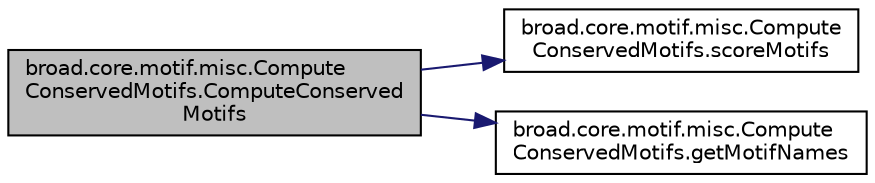digraph "broad.core.motif.misc.ComputeConservedMotifs.ComputeConservedMotifs"
{
  edge [fontname="Helvetica",fontsize="10",labelfontname="Helvetica",labelfontsize="10"];
  node [fontname="Helvetica",fontsize="10",shape=record];
  rankdir="LR";
  Node1 [label="broad.core.motif.misc.Compute\lConservedMotifs.ComputeConserved\lMotifs",height=0.2,width=0.4,color="black", fillcolor="grey75", style="filled" fontcolor="black"];
  Node1 -> Node2 [color="midnightblue",fontsize="10",style="solid"];
  Node2 [label="broad.core.motif.misc.Compute\lConservedMotifs.scoreMotifs",height=0.2,width=0.4,color="black", fillcolor="white", style="filled",URL="$classbroad_1_1core_1_1motif_1_1misc_1_1_compute_conserved_motifs.html#a9b7d42e8aa1def6c7f8a7b48ecd8b7a5"];
  Node1 -> Node3 [color="midnightblue",fontsize="10",style="solid"];
  Node3 [label="broad.core.motif.misc.Compute\lConservedMotifs.getMotifNames",height=0.2,width=0.4,color="black", fillcolor="white", style="filled",URL="$classbroad_1_1core_1_1motif_1_1misc_1_1_compute_conserved_motifs.html#ab30591bcefe13076a6a388cfc5878bad"];
}
